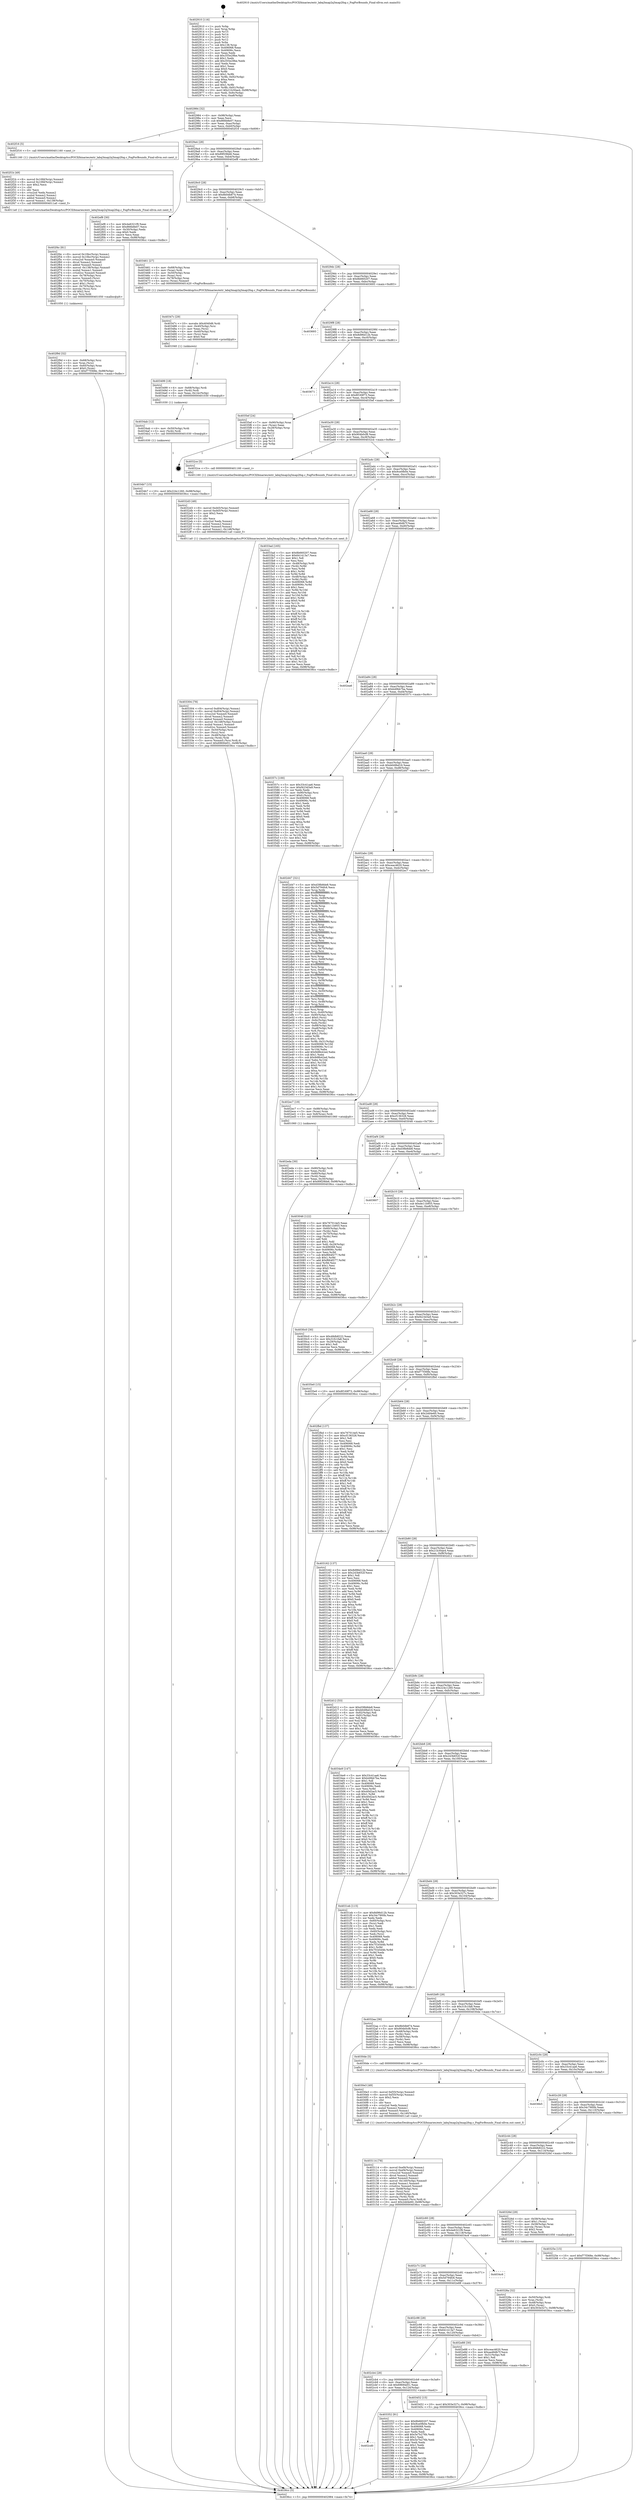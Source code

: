 digraph "0x402910" {
  label = "0x402910 (/mnt/c/Users/mathe/Desktop/tcc/POCII/binaries/extr_labq3map2q3map2fog.c_FogForBounds_Final-ollvm.out::main(0))"
  labelloc = "t"
  node[shape=record]

  Entry [label="",width=0.3,height=0.3,shape=circle,fillcolor=black,style=filled]
  "0x402984" [label="{
     0x402984 [32]\l
     | [instrs]\l
     &nbsp;&nbsp;0x402984 \<+6\>: mov -0x98(%rbp),%eax\l
     &nbsp;&nbsp;0x40298a \<+2\>: mov %eax,%ecx\l
     &nbsp;&nbsp;0x40298c \<+6\>: sub $0x866b8e07,%ecx\l
     &nbsp;&nbsp;0x402992 \<+6\>: mov %eax,-0xac(%rbp)\l
     &nbsp;&nbsp;0x402998 \<+6\>: mov %ecx,-0xb0(%rbp)\l
     &nbsp;&nbsp;0x40299e \<+6\>: je 0000000000402f16 \<main+0x606\>\l
  }"]
  "0x402f16" [label="{
     0x402f16 [5]\l
     | [instrs]\l
     &nbsp;&nbsp;0x402f16 \<+5\>: call 0000000000401160 \<next_i\>\l
     | [calls]\l
     &nbsp;&nbsp;0x401160 \{1\} (/mnt/c/Users/mathe/Desktop/tcc/POCII/binaries/extr_labq3map2q3map2fog.c_FogForBounds_Final-ollvm.out::next_i)\l
  }"]
  "0x4029a4" [label="{
     0x4029a4 [28]\l
     | [instrs]\l
     &nbsp;&nbsp;0x4029a4 \<+5\>: jmp 00000000004029a9 \<main+0x99\>\l
     &nbsp;&nbsp;0x4029a9 \<+6\>: mov -0xac(%rbp),%eax\l
     &nbsp;&nbsp;0x4029af \<+5\>: sub $0x89f29bb6,%eax\l
     &nbsp;&nbsp;0x4029b4 \<+6\>: mov %eax,-0xb4(%rbp)\l
     &nbsp;&nbsp;0x4029ba \<+6\>: je 0000000000402ef8 \<main+0x5e8\>\l
  }"]
  Exit [label="",width=0.3,height=0.3,shape=circle,fillcolor=black,style=filled,peripheries=2]
  "0x402ef8" [label="{
     0x402ef8 [30]\l
     | [instrs]\l
     &nbsp;&nbsp;0x402ef8 \<+5\>: mov $0x4e6321f9,%eax\l
     &nbsp;&nbsp;0x402efd \<+5\>: mov $0x866b8e07,%ecx\l
     &nbsp;&nbsp;0x402f02 \<+3\>: mov -0x30(%rbp),%edx\l
     &nbsp;&nbsp;0x402f05 \<+3\>: cmp $0x0,%edx\l
     &nbsp;&nbsp;0x402f08 \<+3\>: cmove %ecx,%eax\l
     &nbsp;&nbsp;0x402f0b \<+6\>: mov %eax,-0x98(%rbp)\l
     &nbsp;&nbsp;0x402f11 \<+5\>: jmp 00000000004036cc \<main+0xdbc\>\l
  }"]
  "0x4029c0" [label="{
     0x4029c0 [28]\l
     | [instrs]\l
     &nbsp;&nbsp;0x4029c0 \<+5\>: jmp 00000000004029c5 \<main+0xb5\>\l
     &nbsp;&nbsp;0x4029c5 \<+6\>: mov -0xac(%rbp),%eax\l
     &nbsp;&nbsp;0x4029cb \<+5\>: sub $0x8b0db874,%eax\l
     &nbsp;&nbsp;0x4029d0 \<+6\>: mov %eax,-0xb8(%rbp)\l
     &nbsp;&nbsp;0x4029d6 \<+6\>: je 0000000000403461 \<main+0xb51\>\l
  }"]
  "0x4034b7" [label="{
     0x4034b7 [15]\l
     | [instrs]\l
     &nbsp;&nbsp;0x4034b7 \<+10\>: movl $0x224c1260,-0x98(%rbp)\l
     &nbsp;&nbsp;0x4034c1 \<+5\>: jmp 00000000004036cc \<main+0xdbc\>\l
  }"]
  "0x403461" [label="{
     0x403461 [27]\l
     | [instrs]\l
     &nbsp;&nbsp;0x403461 \<+4\>: mov -0x68(%rbp),%rax\l
     &nbsp;&nbsp;0x403465 \<+3\>: mov (%rax),%rdi\l
     &nbsp;&nbsp;0x403468 \<+4\>: mov -0x50(%rbp),%rax\l
     &nbsp;&nbsp;0x40346c \<+3\>: mov (%rax),%rsi\l
     &nbsp;&nbsp;0x40346f \<+4\>: mov -0x78(%rbp),%rax\l
     &nbsp;&nbsp;0x403473 \<+4\>: movss (%rax),%xmm0\l
     &nbsp;&nbsp;0x403477 \<+5\>: call 0000000000401420 \<FogForBounds\>\l
     | [calls]\l
     &nbsp;&nbsp;0x401420 \{1\} (/mnt/c/Users/mathe/Desktop/tcc/POCII/binaries/extr_labq3map2q3map2fog.c_FogForBounds_Final-ollvm.out::FogForBounds)\l
  }"]
  "0x4029dc" [label="{
     0x4029dc [28]\l
     | [instrs]\l
     &nbsp;&nbsp;0x4029dc \<+5\>: jmp 00000000004029e1 \<main+0xd1\>\l
     &nbsp;&nbsp;0x4029e1 \<+6\>: mov -0xac(%rbp),%eax\l
     &nbsp;&nbsp;0x4029e7 \<+5\>: sub $0x8b660207,%eax\l
     &nbsp;&nbsp;0x4029ec \<+6\>: mov %eax,-0xbc(%rbp)\l
     &nbsp;&nbsp;0x4029f2 \<+6\>: je 0000000000403693 \<main+0xd83\>\l
  }"]
  "0x4034ab" [label="{
     0x4034ab [12]\l
     | [instrs]\l
     &nbsp;&nbsp;0x4034ab \<+4\>: mov -0x50(%rbp),%rdi\l
     &nbsp;&nbsp;0x4034af \<+3\>: mov (%rdi),%rdi\l
     &nbsp;&nbsp;0x4034b2 \<+5\>: call 0000000000401030 \<free@plt\>\l
     | [calls]\l
     &nbsp;&nbsp;0x401030 \{1\} (unknown)\l
  }"]
  "0x403693" [label="{
     0x403693\l
  }", style=dashed]
  "0x4029f8" [label="{
     0x4029f8 [28]\l
     | [instrs]\l
     &nbsp;&nbsp;0x4029f8 \<+5\>: jmp 00000000004029fd \<main+0xed\>\l
     &nbsp;&nbsp;0x4029fd \<+6\>: mov -0xac(%rbp),%eax\l
     &nbsp;&nbsp;0x402a03 \<+5\>: sub $0x8d96d12b,%eax\l
     &nbsp;&nbsp;0x402a08 \<+6\>: mov %eax,-0xc0(%rbp)\l
     &nbsp;&nbsp;0x402a0e \<+6\>: je 0000000000403671 \<main+0xd61\>\l
  }"]
  "0x403499" [label="{
     0x403499 [18]\l
     | [instrs]\l
     &nbsp;&nbsp;0x403499 \<+4\>: mov -0x68(%rbp),%rdi\l
     &nbsp;&nbsp;0x40349d \<+3\>: mov (%rdi),%rdi\l
     &nbsp;&nbsp;0x4034a0 \<+6\>: mov %eax,-0x14c(%rbp)\l
     &nbsp;&nbsp;0x4034a6 \<+5\>: call 0000000000401030 \<free@plt\>\l
     | [calls]\l
     &nbsp;&nbsp;0x401030 \{1\} (unknown)\l
  }"]
  "0x403671" [label="{
     0x403671\l
  }", style=dashed]
  "0x402a14" [label="{
     0x402a14 [28]\l
     | [instrs]\l
     &nbsp;&nbsp;0x402a14 \<+5\>: jmp 0000000000402a19 \<main+0x109\>\l
     &nbsp;&nbsp;0x402a19 \<+6\>: mov -0xac(%rbp),%eax\l
     &nbsp;&nbsp;0x402a1f \<+5\>: sub $0x8f169f73,%eax\l
     &nbsp;&nbsp;0x402a24 \<+6\>: mov %eax,-0xc4(%rbp)\l
     &nbsp;&nbsp;0x402a2a \<+6\>: je 00000000004035ef \<main+0xcdf\>\l
  }"]
  "0x40347c" [label="{
     0x40347c [29]\l
     | [instrs]\l
     &nbsp;&nbsp;0x40347c \<+10\>: movabs $0x4040d6,%rdi\l
     &nbsp;&nbsp;0x403486 \<+4\>: mov -0x40(%rbp),%rsi\l
     &nbsp;&nbsp;0x40348a \<+2\>: mov %eax,(%rsi)\l
     &nbsp;&nbsp;0x40348c \<+4\>: mov -0x40(%rbp),%rsi\l
     &nbsp;&nbsp;0x403490 \<+2\>: mov (%rsi),%esi\l
     &nbsp;&nbsp;0x403492 \<+2\>: mov $0x0,%al\l
     &nbsp;&nbsp;0x403494 \<+5\>: call 0000000000401040 \<printf@plt\>\l
     | [calls]\l
     &nbsp;&nbsp;0x401040 \{1\} (unknown)\l
  }"]
  "0x4035ef" [label="{
     0x4035ef [24]\l
     | [instrs]\l
     &nbsp;&nbsp;0x4035ef \<+7\>: mov -0x90(%rbp),%rax\l
     &nbsp;&nbsp;0x4035f6 \<+2\>: mov (%rax),%eax\l
     &nbsp;&nbsp;0x4035f8 \<+4\>: lea -0x28(%rbp),%rsp\l
     &nbsp;&nbsp;0x4035fc \<+1\>: pop %rbx\l
     &nbsp;&nbsp;0x4035fd \<+2\>: pop %r12\l
     &nbsp;&nbsp;0x4035ff \<+2\>: pop %r13\l
     &nbsp;&nbsp;0x403601 \<+2\>: pop %r14\l
     &nbsp;&nbsp;0x403603 \<+2\>: pop %r15\l
     &nbsp;&nbsp;0x403605 \<+1\>: pop %rbp\l
     &nbsp;&nbsp;0x403606 \<+1\>: ret\l
  }"]
  "0x402a30" [label="{
     0x402a30 [28]\l
     | [instrs]\l
     &nbsp;&nbsp;0x402a30 \<+5\>: jmp 0000000000402a35 \<main+0x125\>\l
     &nbsp;&nbsp;0x402a35 \<+6\>: mov -0xac(%rbp),%eax\l
     &nbsp;&nbsp;0x402a3b \<+5\>: sub $0x904b0cf8,%eax\l
     &nbsp;&nbsp;0x402a40 \<+6\>: mov %eax,-0xc8(%rbp)\l
     &nbsp;&nbsp;0x402a46 \<+6\>: je 00000000004032ce \<main+0x9be\>\l
  }"]
  "0x402cd0" [label="{
     0x402cd0\l
  }", style=dashed]
  "0x4032ce" [label="{
     0x4032ce [5]\l
     | [instrs]\l
     &nbsp;&nbsp;0x4032ce \<+5\>: call 0000000000401160 \<next_i\>\l
     | [calls]\l
     &nbsp;&nbsp;0x401160 \{1\} (/mnt/c/Users/mathe/Desktop/tcc/POCII/binaries/extr_labq3map2q3map2fog.c_FogForBounds_Final-ollvm.out::next_i)\l
  }"]
  "0x402a4c" [label="{
     0x402a4c [28]\l
     | [instrs]\l
     &nbsp;&nbsp;0x402a4c \<+5\>: jmp 0000000000402a51 \<main+0x141\>\l
     &nbsp;&nbsp;0x402a51 \<+6\>: mov -0xac(%rbp),%eax\l
     &nbsp;&nbsp;0x402a57 \<+5\>: sub $0x9ce0fb0e,%eax\l
     &nbsp;&nbsp;0x402a5c \<+6\>: mov %eax,-0xcc(%rbp)\l
     &nbsp;&nbsp;0x402a62 \<+6\>: je 00000000004033ad \<main+0xa9d\>\l
  }"]
  "0x403352" [label="{
     0x403352 [91]\l
     | [instrs]\l
     &nbsp;&nbsp;0x403352 \<+5\>: mov $0x8b660207,%eax\l
     &nbsp;&nbsp;0x403357 \<+5\>: mov $0x9ce0fb0e,%ecx\l
     &nbsp;&nbsp;0x40335c \<+7\>: mov 0x406068,%edx\l
     &nbsp;&nbsp;0x403363 \<+7\>: mov 0x40606c,%esi\l
     &nbsp;&nbsp;0x40336a \<+2\>: mov %edx,%edi\l
     &nbsp;&nbsp;0x40336c \<+6\>: add $0x5e7b276b,%edi\l
     &nbsp;&nbsp;0x403372 \<+3\>: sub $0x1,%edi\l
     &nbsp;&nbsp;0x403375 \<+6\>: sub $0x5e7b276b,%edi\l
     &nbsp;&nbsp;0x40337b \<+3\>: imul %edi,%edx\l
     &nbsp;&nbsp;0x40337e \<+3\>: and $0x1,%edx\l
     &nbsp;&nbsp;0x403381 \<+3\>: cmp $0x0,%edx\l
     &nbsp;&nbsp;0x403384 \<+4\>: sete %r8b\l
     &nbsp;&nbsp;0x403388 \<+3\>: cmp $0xa,%esi\l
     &nbsp;&nbsp;0x40338b \<+4\>: setl %r9b\l
     &nbsp;&nbsp;0x40338f \<+3\>: mov %r8b,%r10b\l
     &nbsp;&nbsp;0x403392 \<+3\>: and %r9b,%r10b\l
     &nbsp;&nbsp;0x403395 \<+3\>: xor %r9b,%r8b\l
     &nbsp;&nbsp;0x403398 \<+3\>: or %r8b,%r10b\l
     &nbsp;&nbsp;0x40339b \<+4\>: test $0x1,%r10b\l
     &nbsp;&nbsp;0x40339f \<+3\>: cmovne %ecx,%eax\l
     &nbsp;&nbsp;0x4033a2 \<+6\>: mov %eax,-0x98(%rbp)\l
     &nbsp;&nbsp;0x4033a8 \<+5\>: jmp 00000000004036cc \<main+0xdbc\>\l
  }"]
  "0x4033ad" [label="{
     0x4033ad [165]\l
     | [instrs]\l
     &nbsp;&nbsp;0x4033ad \<+5\>: mov $0x8b660207,%eax\l
     &nbsp;&nbsp;0x4033b2 \<+5\>: mov $0x641413a7,%ecx\l
     &nbsp;&nbsp;0x4033b7 \<+2\>: mov $0x1,%dl\l
     &nbsp;&nbsp;0x4033b9 \<+2\>: xor %esi,%esi\l
     &nbsp;&nbsp;0x4033bb \<+4\>: mov -0x48(%rbp),%rdi\l
     &nbsp;&nbsp;0x4033bf \<+3\>: mov (%rdi),%r8d\l
     &nbsp;&nbsp;0x4033c2 \<+3\>: mov %esi,%r9d\l
     &nbsp;&nbsp;0x4033c5 \<+4\>: sub $0x1,%r9d\l
     &nbsp;&nbsp;0x4033c9 \<+3\>: sub %r9d,%r8d\l
     &nbsp;&nbsp;0x4033cc \<+4\>: mov -0x48(%rbp),%rdi\l
     &nbsp;&nbsp;0x4033d0 \<+3\>: mov %r8d,(%rdi)\l
     &nbsp;&nbsp;0x4033d3 \<+8\>: mov 0x406068,%r8d\l
     &nbsp;&nbsp;0x4033db \<+8\>: mov 0x40606c,%r9d\l
     &nbsp;&nbsp;0x4033e3 \<+3\>: sub $0x1,%esi\l
     &nbsp;&nbsp;0x4033e6 \<+3\>: mov %r8d,%r10d\l
     &nbsp;&nbsp;0x4033e9 \<+3\>: add %esi,%r10d\l
     &nbsp;&nbsp;0x4033ec \<+4\>: imul %r10d,%r8d\l
     &nbsp;&nbsp;0x4033f0 \<+4\>: and $0x1,%r8d\l
     &nbsp;&nbsp;0x4033f4 \<+4\>: cmp $0x0,%r8d\l
     &nbsp;&nbsp;0x4033f8 \<+4\>: sete %r11b\l
     &nbsp;&nbsp;0x4033fc \<+4\>: cmp $0xa,%r9d\l
     &nbsp;&nbsp;0x403400 \<+3\>: setl %bl\l
     &nbsp;&nbsp;0x403403 \<+3\>: mov %r11b,%r14b\l
     &nbsp;&nbsp;0x403406 \<+4\>: xor $0xff,%r14b\l
     &nbsp;&nbsp;0x40340a \<+3\>: mov %bl,%r15b\l
     &nbsp;&nbsp;0x40340d \<+4\>: xor $0xff,%r15b\l
     &nbsp;&nbsp;0x403411 \<+3\>: xor $0x0,%dl\l
     &nbsp;&nbsp;0x403414 \<+3\>: mov %r14b,%r12b\l
     &nbsp;&nbsp;0x403417 \<+4\>: and $0x0,%r12b\l
     &nbsp;&nbsp;0x40341b \<+3\>: and %dl,%r11b\l
     &nbsp;&nbsp;0x40341e \<+3\>: mov %r15b,%r13b\l
     &nbsp;&nbsp;0x403421 \<+4\>: and $0x0,%r13b\l
     &nbsp;&nbsp;0x403425 \<+2\>: and %dl,%bl\l
     &nbsp;&nbsp;0x403427 \<+3\>: or %r11b,%r12b\l
     &nbsp;&nbsp;0x40342a \<+3\>: or %bl,%r13b\l
     &nbsp;&nbsp;0x40342d \<+3\>: xor %r13b,%r12b\l
     &nbsp;&nbsp;0x403430 \<+3\>: or %r15b,%r14b\l
     &nbsp;&nbsp;0x403433 \<+4\>: xor $0xff,%r14b\l
     &nbsp;&nbsp;0x403437 \<+3\>: or $0x0,%dl\l
     &nbsp;&nbsp;0x40343a \<+3\>: and %dl,%r14b\l
     &nbsp;&nbsp;0x40343d \<+3\>: or %r14b,%r12b\l
     &nbsp;&nbsp;0x403440 \<+4\>: test $0x1,%r12b\l
     &nbsp;&nbsp;0x403444 \<+3\>: cmovne %ecx,%eax\l
     &nbsp;&nbsp;0x403447 \<+6\>: mov %eax,-0x98(%rbp)\l
     &nbsp;&nbsp;0x40344d \<+5\>: jmp 00000000004036cc \<main+0xdbc\>\l
  }"]
  "0x402a68" [label="{
     0x402a68 [28]\l
     | [instrs]\l
     &nbsp;&nbsp;0x402a68 \<+5\>: jmp 0000000000402a6d \<main+0x15d\>\l
     &nbsp;&nbsp;0x402a6d \<+6\>: mov -0xac(%rbp),%eax\l
     &nbsp;&nbsp;0x402a73 \<+5\>: sub $0xaa46db7f,%eax\l
     &nbsp;&nbsp;0x402a78 \<+6\>: mov %eax,-0xd0(%rbp)\l
     &nbsp;&nbsp;0x402a7e \<+6\>: je 0000000000402ea6 \<main+0x596\>\l
  }"]
  "0x402cb4" [label="{
     0x402cb4 [28]\l
     | [instrs]\l
     &nbsp;&nbsp;0x402cb4 \<+5\>: jmp 0000000000402cb9 \<main+0x3a9\>\l
     &nbsp;&nbsp;0x402cb9 \<+6\>: mov -0xac(%rbp),%eax\l
     &nbsp;&nbsp;0x402cbf \<+5\>: sub $0x69694d51,%eax\l
     &nbsp;&nbsp;0x402cc4 \<+6\>: mov %eax,-0x124(%rbp)\l
     &nbsp;&nbsp;0x402cca \<+6\>: je 0000000000403352 \<main+0xa42\>\l
  }"]
  "0x402ea6" [label="{
     0x402ea6\l
  }", style=dashed]
  "0x402a84" [label="{
     0x402a84 [28]\l
     | [instrs]\l
     &nbsp;&nbsp;0x402a84 \<+5\>: jmp 0000000000402a89 \<main+0x179\>\l
     &nbsp;&nbsp;0x402a89 \<+6\>: mov -0xac(%rbp),%eax\l
     &nbsp;&nbsp;0x402a8f \<+5\>: sub $0xb49bb7ba,%eax\l
     &nbsp;&nbsp;0x402a94 \<+6\>: mov %eax,-0xd4(%rbp)\l
     &nbsp;&nbsp;0x402a9a \<+6\>: je 000000000040357c \<main+0xc6c\>\l
  }"]
  "0x403452" [label="{
     0x403452 [15]\l
     | [instrs]\l
     &nbsp;&nbsp;0x403452 \<+10\>: movl $0x303e327c,-0x98(%rbp)\l
     &nbsp;&nbsp;0x40345c \<+5\>: jmp 00000000004036cc \<main+0xdbc\>\l
  }"]
  "0x40357c" [label="{
     0x40357c [100]\l
     | [instrs]\l
     &nbsp;&nbsp;0x40357c \<+5\>: mov $0x33c41aa6,%eax\l
     &nbsp;&nbsp;0x403581 \<+5\>: mov $0xf423d3a9,%ecx\l
     &nbsp;&nbsp;0x403586 \<+2\>: xor %edx,%edx\l
     &nbsp;&nbsp;0x403588 \<+7\>: mov -0x90(%rbp),%rsi\l
     &nbsp;&nbsp;0x40358f \<+6\>: movl $0x0,(%rsi)\l
     &nbsp;&nbsp;0x403595 \<+7\>: mov 0x406068,%edi\l
     &nbsp;&nbsp;0x40359c \<+8\>: mov 0x40606c,%r8d\l
     &nbsp;&nbsp;0x4035a4 \<+3\>: sub $0x1,%edx\l
     &nbsp;&nbsp;0x4035a7 \<+3\>: mov %edi,%r9d\l
     &nbsp;&nbsp;0x4035aa \<+3\>: add %edx,%r9d\l
     &nbsp;&nbsp;0x4035ad \<+4\>: imul %r9d,%edi\l
     &nbsp;&nbsp;0x4035b1 \<+3\>: and $0x1,%edi\l
     &nbsp;&nbsp;0x4035b4 \<+3\>: cmp $0x0,%edi\l
     &nbsp;&nbsp;0x4035b7 \<+4\>: sete %r10b\l
     &nbsp;&nbsp;0x4035bb \<+4\>: cmp $0xa,%r8d\l
     &nbsp;&nbsp;0x4035bf \<+4\>: setl %r11b\l
     &nbsp;&nbsp;0x4035c3 \<+3\>: mov %r10b,%bl\l
     &nbsp;&nbsp;0x4035c6 \<+3\>: and %r11b,%bl\l
     &nbsp;&nbsp;0x4035c9 \<+3\>: xor %r11b,%r10b\l
     &nbsp;&nbsp;0x4035cc \<+3\>: or %r10b,%bl\l
     &nbsp;&nbsp;0x4035cf \<+3\>: test $0x1,%bl\l
     &nbsp;&nbsp;0x4035d2 \<+3\>: cmovne %ecx,%eax\l
     &nbsp;&nbsp;0x4035d5 \<+6\>: mov %eax,-0x98(%rbp)\l
     &nbsp;&nbsp;0x4035db \<+5\>: jmp 00000000004036cc \<main+0xdbc\>\l
  }"]
  "0x402aa0" [label="{
     0x402aa0 [28]\l
     | [instrs]\l
     &nbsp;&nbsp;0x402aa0 \<+5\>: jmp 0000000000402aa5 \<main+0x195\>\l
     &nbsp;&nbsp;0x402aa5 \<+6\>: mov -0xac(%rbp),%eax\l
     &nbsp;&nbsp;0x402aab \<+5\>: sub $0xb649bd16,%eax\l
     &nbsp;&nbsp;0x402ab0 \<+6\>: mov %eax,-0xd8(%rbp)\l
     &nbsp;&nbsp;0x402ab6 \<+6\>: je 0000000000402d47 \<main+0x437\>\l
  }"]
  "0x403304" [label="{
     0x403304 [78]\l
     | [instrs]\l
     &nbsp;&nbsp;0x403304 \<+8\>: movsd 0xd04(%rip),%xmm1\l
     &nbsp;&nbsp;0x40330c \<+8\>: movsd 0xd04(%rip),%xmm2\l
     &nbsp;&nbsp;0x403314 \<+4\>: cvtss2sd %xmm0,%xmm0\l
     &nbsp;&nbsp;0x403318 \<+4\>: divsd %xmm2,%xmm0\l
     &nbsp;&nbsp;0x40331c \<+4\>: addsd %xmm0,%xmm1\l
     &nbsp;&nbsp;0x403320 \<+8\>: movsd -0x148(%rbp),%xmm0\l
     &nbsp;&nbsp;0x403328 \<+4\>: mulsd %xmm1,%xmm0\l
     &nbsp;&nbsp;0x40332c \<+4\>: cvtsd2ss %xmm0,%xmm0\l
     &nbsp;&nbsp;0x403330 \<+4\>: mov -0x50(%rbp),%rsi\l
     &nbsp;&nbsp;0x403334 \<+3\>: mov (%rsi),%rsi\l
     &nbsp;&nbsp;0x403337 \<+4\>: mov -0x48(%rbp),%rdi\l
     &nbsp;&nbsp;0x40333b \<+3\>: movslq (%rdi),%rdi\l
     &nbsp;&nbsp;0x40333e \<+5\>: movss %xmm0,(%rsi,%rdi,4)\l
     &nbsp;&nbsp;0x403343 \<+10\>: movl $0x69694d51,-0x98(%rbp)\l
     &nbsp;&nbsp;0x40334d \<+5\>: jmp 00000000004036cc \<main+0xdbc\>\l
  }"]
  "0x402d47" [label="{
     0x402d47 [321]\l
     | [instrs]\l
     &nbsp;&nbsp;0x402d47 \<+5\>: mov $0xd38b8de8,%eax\l
     &nbsp;&nbsp;0x402d4c \<+5\>: mov $0x5d794fc6,%ecx\l
     &nbsp;&nbsp;0x402d51 \<+3\>: mov %rsp,%rdx\l
     &nbsp;&nbsp;0x402d54 \<+4\>: add $0xfffffffffffffff0,%rdx\l
     &nbsp;&nbsp;0x402d58 \<+3\>: mov %rdx,%rsp\l
     &nbsp;&nbsp;0x402d5b \<+7\>: mov %rdx,-0x90(%rbp)\l
     &nbsp;&nbsp;0x402d62 \<+3\>: mov %rsp,%rdx\l
     &nbsp;&nbsp;0x402d65 \<+4\>: add $0xfffffffffffffff0,%rdx\l
     &nbsp;&nbsp;0x402d69 \<+3\>: mov %rdx,%rsp\l
     &nbsp;&nbsp;0x402d6c \<+3\>: mov %rsp,%rsi\l
     &nbsp;&nbsp;0x402d6f \<+4\>: add $0xfffffffffffffff0,%rsi\l
     &nbsp;&nbsp;0x402d73 \<+3\>: mov %rsi,%rsp\l
     &nbsp;&nbsp;0x402d76 \<+7\>: mov %rsi,-0x88(%rbp)\l
     &nbsp;&nbsp;0x402d7d \<+3\>: mov %rsp,%rsi\l
     &nbsp;&nbsp;0x402d80 \<+4\>: add $0xfffffffffffffff0,%rsi\l
     &nbsp;&nbsp;0x402d84 \<+3\>: mov %rsi,%rsp\l
     &nbsp;&nbsp;0x402d87 \<+4\>: mov %rsi,-0x80(%rbp)\l
     &nbsp;&nbsp;0x402d8b \<+3\>: mov %rsp,%rsi\l
     &nbsp;&nbsp;0x402d8e \<+4\>: add $0xfffffffffffffff0,%rsi\l
     &nbsp;&nbsp;0x402d92 \<+3\>: mov %rsi,%rsp\l
     &nbsp;&nbsp;0x402d95 \<+4\>: mov %rsi,-0x78(%rbp)\l
     &nbsp;&nbsp;0x402d99 \<+3\>: mov %rsp,%rsi\l
     &nbsp;&nbsp;0x402d9c \<+4\>: add $0xfffffffffffffff0,%rsi\l
     &nbsp;&nbsp;0x402da0 \<+3\>: mov %rsi,%rsp\l
     &nbsp;&nbsp;0x402da3 \<+4\>: mov %rsi,-0x70(%rbp)\l
     &nbsp;&nbsp;0x402da7 \<+3\>: mov %rsp,%rsi\l
     &nbsp;&nbsp;0x402daa \<+4\>: add $0xfffffffffffffff0,%rsi\l
     &nbsp;&nbsp;0x402dae \<+3\>: mov %rsi,%rsp\l
     &nbsp;&nbsp;0x402db1 \<+4\>: mov %rsi,-0x68(%rbp)\l
     &nbsp;&nbsp;0x402db5 \<+3\>: mov %rsp,%rsi\l
     &nbsp;&nbsp;0x402db8 \<+4\>: add $0xfffffffffffffff0,%rsi\l
     &nbsp;&nbsp;0x402dbc \<+3\>: mov %rsi,%rsp\l
     &nbsp;&nbsp;0x402dbf \<+4\>: mov %rsi,-0x60(%rbp)\l
     &nbsp;&nbsp;0x402dc3 \<+3\>: mov %rsp,%rsi\l
     &nbsp;&nbsp;0x402dc6 \<+4\>: add $0xfffffffffffffff0,%rsi\l
     &nbsp;&nbsp;0x402dca \<+3\>: mov %rsi,%rsp\l
     &nbsp;&nbsp;0x402dcd \<+4\>: mov %rsi,-0x58(%rbp)\l
     &nbsp;&nbsp;0x402dd1 \<+3\>: mov %rsp,%rsi\l
     &nbsp;&nbsp;0x402dd4 \<+4\>: add $0xfffffffffffffff0,%rsi\l
     &nbsp;&nbsp;0x402dd8 \<+3\>: mov %rsi,%rsp\l
     &nbsp;&nbsp;0x402ddb \<+4\>: mov %rsi,-0x50(%rbp)\l
     &nbsp;&nbsp;0x402ddf \<+3\>: mov %rsp,%rsi\l
     &nbsp;&nbsp;0x402de2 \<+4\>: add $0xfffffffffffffff0,%rsi\l
     &nbsp;&nbsp;0x402de6 \<+3\>: mov %rsi,%rsp\l
     &nbsp;&nbsp;0x402de9 \<+4\>: mov %rsi,-0x48(%rbp)\l
     &nbsp;&nbsp;0x402ded \<+3\>: mov %rsp,%rsi\l
     &nbsp;&nbsp;0x402df0 \<+4\>: add $0xfffffffffffffff0,%rsi\l
     &nbsp;&nbsp;0x402df4 \<+3\>: mov %rsi,%rsp\l
     &nbsp;&nbsp;0x402df7 \<+4\>: mov %rsi,-0x40(%rbp)\l
     &nbsp;&nbsp;0x402dfb \<+7\>: mov -0x90(%rbp),%rsi\l
     &nbsp;&nbsp;0x402e02 \<+6\>: movl $0x0,(%rsi)\l
     &nbsp;&nbsp;0x402e08 \<+6\>: mov -0x9c(%rbp),%edi\l
     &nbsp;&nbsp;0x402e0e \<+2\>: mov %edi,(%rdx)\l
     &nbsp;&nbsp;0x402e10 \<+7\>: mov -0x88(%rbp),%rsi\l
     &nbsp;&nbsp;0x402e17 \<+7\>: mov -0xa8(%rbp),%r8\l
     &nbsp;&nbsp;0x402e1e \<+3\>: mov %r8,(%rsi)\l
     &nbsp;&nbsp;0x402e21 \<+3\>: cmpl $0x2,(%rdx)\l
     &nbsp;&nbsp;0x402e24 \<+4\>: setne %r9b\l
     &nbsp;&nbsp;0x402e28 \<+4\>: and $0x1,%r9b\l
     &nbsp;&nbsp;0x402e2c \<+4\>: mov %r9b,-0x31(%rbp)\l
     &nbsp;&nbsp;0x402e30 \<+8\>: mov 0x406068,%r10d\l
     &nbsp;&nbsp;0x402e38 \<+8\>: mov 0x40606c,%r11d\l
     &nbsp;&nbsp;0x402e40 \<+3\>: mov %r10d,%ebx\l
     &nbsp;&nbsp;0x402e43 \<+6\>: add $0x9d8b42ed,%ebx\l
     &nbsp;&nbsp;0x402e49 \<+3\>: sub $0x1,%ebx\l
     &nbsp;&nbsp;0x402e4c \<+6\>: sub $0x9d8b42ed,%ebx\l
     &nbsp;&nbsp;0x402e52 \<+4\>: imul %ebx,%r10d\l
     &nbsp;&nbsp;0x402e56 \<+4\>: and $0x1,%r10d\l
     &nbsp;&nbsp;0x402e5a \<+4\>: cmp $0x0,%r10d\l
     &nbsp;&nbsp;0x402e5e \<+4\>: sete %r9b\l
     &nbsp;&nbsp;0x402e62 \<+4\>: cmp $0xa,%r11d\l
     &nbsp;&nbsp;0x402e66 \<+4\>: setl %r14b\l
     &nbsp;&nbsp;0x402e6a \<+3\>: mov %r9b,%r15b\l
     &nbsp;&nbsp;0x402e6d \<+3\>: and %r14b,%r15b\l
     &nbsp;&nbsp;0x402e70 \<+3\>: xor %r14b,%r9b\l
     &nbsp;&nbsp;0x402e73 \<+3\>: or %r9b,%r15b\l
     &nbsp;&nbsp;0x402e76 \<+4\>: test $0x1,%r15b\l
     &nbsp;&nbsp;0x402e7a \<+3\>: cmovne %ecx,%eax\l
     &nbsp;&nbsp;0x402e7d \<+6\>: mov %eax,-0x98(%rbp)\l
     &nbsp;&nbsp;0x402e83 \<+5\>: jmp 00000000004036cc \<main+0xdbc\>\l
  }"]
  "0x402abc" [label="{
     0x402abc [28]\l
     | [instrs]\l
     &nbsp;&nbsp;0x402abc \<+5\>: jmp 0000000000402ac1 \<main+0x1b1\>\l
     &nbsp;&nbsp;0x402ac1 \<+6\>: mov -0xac(%rbp),%eax\l
     &nbsp;&nbsp;0x402ac7 \<+5\>: sub $0xceac4620,%eax\l
     &nbsp;&nbsp;0x402acc \<+6\>: mov %eax,-0xdc(%rbp)\l
     &nbsp;&nbsp;0x402ad2 \<+6\>: je 0000000000402ec7 \<main+0x5b7\>\l
  }"]
  "0x4032d3" [label="{
     0x4032d3 [49]\l
     | [instrs]\l
     &nbsp;&nbsp;0x4032d3 \<+8\>: movsd 0xd45(%rip),%xmm0\l
     &nbsp;&nbsp;0x4032db \<+8\>: movsd 0xd45(%rip),%xmm1\l
     &nbsp;&nbsp;0x4032e3 \<+5\>: mov $0x2,%ecx\l
     &nbsp;&nbsp;0x4032e8 \<+1\>: cltd\l
     &nbsp;&nbsp;0x4032e9 \<+2\>: idiv %ecx\l
     &nbsp;&nbsp;0x4032eb \<+4\>: cvtsi2sd %edx,%xmm2\l
     &nbsp;&nbsp;0x4032ef \<+4\>: mulsd %xmm2,%xmm1\l
     &nbsp;&nbsp;0x4032f3 \<+4\>: addsd %xmm0,%xmm1\l
     &nbsp;&nbsp;0x4032f7 \<+8\>: movsd %xmm1,-0x148(%rbp)\l
     &nbsp;&nbsp;0x4032ff \<+5\>: call 00000000004011a0 \<next_f\>\l
     | [calls]\l
     &nbsp;&nbsp;0x4011a0 \{1\} (/mnt/c/Users/mathe/Desktop/tcc/POCII/binaries/extr_labq3map2q3map2fog.c_FogForBounds_Final-ollvm.out::next_f)\l
  }"]
  "0x402ec7" [label="{
     0x402ec7 [19]\l
     | [instrs]\l
     &nbsp;&nbsp;0x402ec7 \<+7\>: mov -0x88(%rbp),%rax\l
     &nbsp;&nbsp;0x402ece \<+3\>: mov (%rax),%rax\l
     &nbsp;&nbsp;0x402ed1 \<+4\>: mov 0x8(%rax),%rdi\l
     &nbsp;&nbsp;0x402ed5 \<+5\>: call 0000000000401060 \<atoi@plt\>\l
     | [calls]\l
     &nbsp;&nbsp;0x401060 \{1\} (unknown)\l
  }"]
  "0x402ad8" [label="{
     0x402ad8 [28]\l
     | [instrs]\l
     &nbsp;&nbsp;0x402ad8 \<+5\>: jmp 0000000000402add \<main+0x1cd\>\l
     &nbsp;&nbsp;0x402add \<+6\>: mov -0xac(%rbp),%eax\l
     &nbsp;&nbsp;0x402ae3 \<+5\>: sub $0xcf136328,%eax\l
     &nbsp;&nbsp;0x402ae8 \<+6\>: mov %eax,-0xe0(%rbp)\l
     &nbsp;&nbsp;0x402aee \<+6\>: je 0000000000403046 \<main+0x736\>\l
  }"]
  "0x40328a" [label="{
     0x40328a [32]\l
     | [instrs]\l
     &nbsp;&nbsp;0x40328a \<+4\>: mov -0x50(%rbp),%rdi\l
     &nbsp;&nbsp;0x40328e \<+3\>: mov %rax,(%rdi)\l
     &nbsp;&nbsp;0x403291 \<+4\>: mov -0x48(%rbp),%rax\l
     &nbsp;&nbsp;0x403295 \<+6\>: movl $0x0,(%rax)\l
     &nbsp;&nbsp;0x40329b \<+10\>: movl $0x303e327c,-0x98(%rbp)\l
     &nbsp;&nbsp;0x4032a5 \<+5\>: jmp 00000000004036cc \<main+0xdbc\>\l
  }"]
  "0x403046" [label="{
     0x403046 [122]\l
     | [instrs]\l
     &nbsp;&nbsp;0x403046 \<+5\>: mov $0x767014e5,%eax\l
     &nbsp;&nbsp;0x40304b \<+5\>: mov $0xde11b955,%ecx\l
     &nbsp;&nbsp;0x403050 \<+4\>: mov -0x60(%rbp),%rdx\l
     &nbsp;&nbsp;0x403054 \<+2\>: mov (%rdx),%esi\l
     &nbsp;&nbsp;0x403056 \<+4\>: mov -0x70(%rbp),%rdx\l
     &nbsp;&nbsp;0x40305a \<+2\>: cmp (%rdx),%esi\l
     &nbsp;&nbsp;0x40305c \<+4\>: setl %dil\l
     &nbsp;&nbsp;0x403060 \<+4\>: and $0x1,%dil\l
     &nbsp;&nbsp;0x403064 \<+4\>: mov %dil,-0x29(%rbp)\l
     &nbsp;&nbsp;0x403068 \<+7\>: mov 0x406068,%esi\l
     &nbsp;&nbsp;0x40306f \<+8\>: mov 0x40606c,%r8d\l
     &nbsp;&nbsp;0x403077 \<+3\>: mov %esi,%r9d\l
     &nbsp;&nbsp;0x40307a \<+7\>: sub $0xf664f277,%r9d\l
     &nbsp;&nbsp;0x403081 \<+4\>: sub $0x1,%r9d\l
     &nbsp;&nbsp;0x403085 \<+7\>: add $0xf664f277,%r9d\l
     &nbsp;&nbsp;0x40308c \<+4\>: imul %r9d,%esi\l
     &nbsp;&nbsp;0x403090 \<+3\>: and $0x1,%esi\l
     &nbsp;&nbsp;0x403093 \<+3\>: cmp $0x0,%esi\l
     &nbsp;&nbsp;0x403096 \<+4\>: sete %dil\l
     &nbsp;&nbsp;0x40309a \<+4\>: cmp $0xa,%r8d\l
     &nbsp;&nbsp;0x40309e \<+4\>: setl %r10b\l
     &nbsp;&nbsp;0x4030a2 \<+3\>: mov %dil,%r11b\l
     &nbsp;&nbsp;0x4030a5 \<+3\>: and %r10b,%r11b\l
     &nbsp;&nbsp;0x4030a8 \<+3\>: xor %r10b,%dil\l
     &nbsp;&nbsp;0x4030ab \<+3\>: or %dil,%r11b\l
     &nbsp;&nbsp;0x4030ae \<+4\>: test $0x1,%r11b\l
     &nbsp;&nbsp;0x4030b2 \<+3\>: cmovne %ecx,%eax\l
     &nbsp;&nbsp;0x4030b5 \<+6\>: mov %eax,-0x98(%rbp)\l
     &nbsp;&nbsp;0x4030bb \<+5\>: jmp 00000000004036cc \<main+0xdbc\>\l
  }"]
  "0x402af4" [label="{
     0x402af4 [28]\l
     | [instrs]\l
     &nbsp;&nbsp;0x402af4 \<+5\>: jmp 0000000000402af9 \<main+0x1e9\>\l
     &nbsp;&nbsp;0x402af9 \<+6\>: mov -0xac(%rbp),%eax\l
     &nbsp;&nbsp;0x402aff \<+5\>: sub $0xd38b8de8,%eax\l
     &nbsp;&nbsp;0x402b04 \<+6\>: mov %eax,-0xe4(%rbp)\l
     &nbsp;&nbsp;0x402b0a \<+6\>: je 0000000000403607 \<main+0xcf7\>\l
  }"]
  "0x403114" [label="{
     0x403114 [78]\l
     | [instrs]\l
     &nbsp;&nbsp;0x403114 \<+8\>: movsd 0xef4(%rip),%xmm1\l
     &nbsp;&nbsp;0x40311c \<+8\>: movsd 0xef4(%rip),%xmm2\l
     &nbsp;&nbsp;0x403124 \<+4\>: cvtss2sd %xmm0,%xmm0\l
     &nbsp;&nbsp;0x403128 \<+4\>: divsd %xmm2,%xmm0\l
     &nbsp;&nbsp;0x40312c \<+4\>: addsd %xmm0,%xmm1\l
     &nbsp;&nbsp;0x403130 \<+8\>: movsd -0x140(%rbp),%xmm0\l
     &nbsp;&nbsp;0x403138 \<+4\>: mulsd %xmm1,%xmm0\l
     &nbsp;&nbsp;0x40313c \<+4\>: cvtsd2ss %xmm0,%xmm0\l
     &nbsp;&nbsp;0x403140 \<+4\>: mov -0x68(%rbp),%rsi\l
     &nbsp;&nbsp;0x403144 \<+3\>: mov (%rsi),%rsi\l
     &nbsp;&nbsp;0x403147 \<+4\>: mov -0x60(%rbp),%rdi\l
     &nbsp;&nbsp;0x40314b \<+3\>: movslq (%rdi),%rdi\l
     &nbsp;&nbsp;0x40314e \<+5\>: movss %xmm0,(%rsi,%rdi,4)\l
     &nbsp;&nbsp;0x403153 \<+10\>: movl $0x2dd4e60,-0x98(%rbp)\l
     &nbsp;&nbsp;0x40315d \<+5\>: jmp 00000000004036cc \<main+0xdbc\>\l
  }"]
  "0x403607" [label="{
     0x403607\l
  }", style=dashed]
  "0x402b10" [label="{
     0x402b10 [28]\l
     | [instrs]\l
     &nbsp;&nbsp;0x402b10 \<+5\>: jmp 0000000000402b15 \<main+0x205\>\l
     &nbsp;&nbsp;0x402b15 \<+6\>: mov -0xac(%rbp),%eax\l
     &nbsp;&nbsp;0x402b1b \<+5\>: sub $0xde11b955,%eax\l
     &nbsp;&nbsp;0x402b20 \<+6\>: mov %eax,-0xe8(%rbp)\l
     &nbsp;&nbsp;0x402b26 \<+6\>: je 00000000004030c0 \<main+0x7b0\>\l
  }"]
  "0x4030e3" [label="{
     0x4030e3 [49]\l
     | [instrs]\l
     &nbsp;&nbsp;0x4030e3 \<+8\>: movsd 0xf35(%rip),%xmm0\l
     &nbsp;&nbsp;0x4030eb \<+8\>: movsd 0xf35(%rip),%xmm1\l
     &nbsp;&nbsp;0x4030f3 \<+5\>: mov $0x2,%ecx\l
     &nbsp;&nbsp;0x4030f8 \<+1\>: cltd\l
     &nbsp;&nbsp;0x4030f9 \<+2\>: idiv %ecx\l
     &nbsp;&nbsp;0x4030fb \<+4\>: cvtsi2sd %edx,%xmm2\l
     &nbsp;&nbsp;0x4030ff \<+4\>: mulsd %xmm2,%xmm1\l
     &nbsp;&nbsp;0x403103 \<+4\>: addsd %xmm0,%xmm1\l
     &nbsp;&nbsp;0x403107 \<+8\>: movsd %xmm1,-0x140(%rbp)\l
     &nbsp;&nbsp;0x40310f \<+5\>: call 00000000004011a0 \<next_f\>\l
     | [calls]\l
     &nbsp;&nbsp;0x4011a0 \{1\} (/mnt/c/Users/mathe/Desktop/tcc/POCII/binaries/extr_labq3map2q3map2fog.c_FogForBounds_Final-ollvm.out::next_f)\l
  }"]
  "0x4030c0" [label="{
     0x4030c0 [30]\l
     | [instrs]\l
     &nbsp;&nbsp;0x4030c0 \<+5\>: mov $0x48db8222,%eax\l
     &nbsp;&nbsp;0x4030c5 \<+5\>: mov $0x31fc1fa8,%ecx\l
     &nbsp;&nbsp;0x4030ca \<+3\>: mov -0x29(%rbp),%dl\l
     &nbsp;&nbsp;0x4030cd \<+3\>: test $0x1,%dl\l
     &nbsp;&nbsp;0x4030d0 \<+3\>: cmovne %ecx,%eax\l
     &nbsp;&nbsp;0x4030d3 \<+6\>: mov %eax,-0x98(%rbp)\l
     &nbsp;&nbsp;0x4030d9 \<+5\>: jmp 00000000004036cc \<main+0xdbc\>\l
  }"]
  "0x402b2c" [label="{
     0x402b2c [28]\l
     | [instrs]\l
     &nbsp;&nbsp;0x402b2c \<+5\>: jmp 0000000000402b31 \<main+0x221\>\l
     &nbsp;&nbsp;0x402b31 \<+6\>: mov -0xac(%rbp),%eax\l
     &nbsp;&nbsp;0x402b37 \<+5\>: sub $0xf423d3a9,%eax\l
     &nbsp;&nbsp;0x402b3c \<+6\>: mov %eax,-0xec(%rbp)\l
     &nbsp;&nbsp;0x402b42 \<+6\>: je 00000000004035e0 \<main+0xcd0\>\l
  }"]
  "0x402f9d" [label="{
     0x402f9d [32]\l
     | [instrs]\l
     &nbsp;&nbsp;0x402f9d \<+4\>: mov -0x68(%rbp),%rsi\l
     &nbsp;&nbsp;0x402fa1 \<+3\>: mov %rax,(%rsi)\l
     &nbsp;&nbsp;0x402fa4 \<+4\>: mov -0x60(%rbp),%rax\l
     &nbsp;&nbsp;0x402fa8 \<+6\>: movl $0x0,(%rax)\l
     &nbsp;&nbsp;0x402fae \<+10\>: movl $0xf77f368e,-0x98(%rbp)\l
     &nbsp;&nbsp;0x402fb8 \<+5\>: jmp 00000000004036cc \<main+0xdbc\>\l
  }"]
  "0x4035e0" [label="{
     0x4035e0 [15]\l
     | [instrs]\l
     &nbsp;&nbsp;0x4035e0 \<+10\>: movl $0x8f169f73,-0x98(%rbp)\l
     &nbsp;&nbsp;0x4035ea \<+5\>: jmp 00000000004036cc \<main+0xdbc\>\l
  }"]
  "0x402b48" [label="{
     0x402b48 [28]\l
     | [instrs]\l
     &nbsp;&nbsp;0x402b48 \<+5\>: jmp 0000000000402b4d \<main+0x23d\>\l
     &nbsp;&nbsp;0x402b4d \<+6\>: mov -0xac(%rbp),%eax\l
     &nbsp;&nbsp;0x402b53 \<+5\>: sub $0xf77f368e,%eax\l
     &nbsp;&nbsp;0x402b58 \<+6\>: mov %eax,-0xf0(%rbp)\l
     &nbsp;&nbsp;0x402b5e \<+6\>: je 0000000000402fbd \<main+0x6ad\>\l
  }"]
  "0x402f4c" [label="{
     0x402f4c [81]\l
     | [instrs]\l
     &nbsp;&nbsp;0x402f4c \<+8\>: movsd 0x10bc(%rip),%xmm1\l
     &nbsp;&nbsp;0x402f54 \<+8\>: movsd 0x10bc(%rip),%xmm2\l
     &nbsp;&nbsp;0x402f5c \<+4\>: cvtss2sd %xmm0,%xmm0\l
     &nbsp;&nbsp;0x402f60 \<+4\>: divsd %xmm2,%xmm0\l
     &nbsp;&nbsp;0x402f64 \<+4\>: addsd %xmm0,%xmm1\l
     &nbsp;&nbsp;0x402f68 \<+8\>: movsd -0x138(%rbp),%xmm0\l
     &nbsp;&nbsp;0x402f70 \<+4\>: mulsd %xmm1,%xmm0\l
     &nbsp;&nbsp;0x402f74 \<+4\>: cvtsd2ss %xmm0,%xmm0\l
     &nbsp;&nbsp;0x402f78 \<+4\>: mov -0x78(%rbp),%rsi\l
     &nbsp;&nbsp;0x402f7c \<+4\>: movss %xmm0,(%rsi)\l
     &nbsp;&nbsp;0x402f80 \<+4\>: mov -0x70(%rbp),%rsi\l
     &nbsp;&nbsp;0x402f84 \<+6\>: movl $0x1,(%rsi)\l
     &nbsp;&nbsp;0x402f8a \<+4\>: mov -0x70(%rbp),%rsi\l
     &nbsp;&nbsp;0x402f8e \<+3\>: movslq (%rsi),%rsi\l
     &nbsp;&nbsp;0x402f91 \<+4\>: shl $0x2,%rsi\l
     &nbsp;&nbsp;0x402f95 \<+3\>: mov %rsi,%rdi\l
     &nbsp;&nbsp;0x402f98 \<+5\>: call 0000000000401050 \<malloc@plt\>\l
     | [calls]\l
     &nbsp;&nbsp;0x401050 \{1\} (unknown)\l
  }"]
  "0x402fbd" [label="{
     0x402fbd [137]\l
     | [instrs]\l
     &nbsp;&nbsp;0x402fbd \<+5\>: mov $0x767014e5,%eax\l
     &nbsp;&nbsp;0x402fc2 \<+5\>: mov $0xcf136328,%ecx\l
     &nbsp;&nbsp;0x402fc7 \<+2\>: mov $0x1,%dl\l
     &nbsp;&nbsp;0x402fc9 \<+2\>: xor %esi,%esi\l
     &nbsp;&nbsp;0x402fcb \<+7\>: mov 0x406068,%edi\l
     &nbsp;&nbsp;0x402fd2 \<+8\>: mov 0x40606c,%r8d\l
     &nbsp;&nbsp;0x402fda \<+3\>: sub $0x1,%esi\l
     &nbsp;&nbsp;0x402fdd \<+3\>: mov %edi,%r9d\l
     &nbsp;&nbsp;0x402fe0 \<+3\>: add %esi,%r9d\l
     &nbsp;&nbsp;0x402fe3 \<+4\>: imul %r9d,%edi\l
     &nbsp;&nbsp;0x402fe7 \<+3\>: and $0x1,%edi\l
     &nbsp;&nbsp;0x402fea \<+3\>: cmp $0x0,%edi\l
     &nbsp;&nbsp;0x402fed \<+4\>: sete %r10b\l
     &nbsp;&nbsp;0x402ff1 \<+4\>: cmp $0xa,%r8d\l
     &nbsp;&nbsp;0x402ff5 \<+4\>: setl %r11b\l
     &nbsp;&nbsp;0x402ff9 \<+3\>: mov %r10b,%bl\l
     &nbsp;&nbsp;0x402ffc \<+3\>: xor $0xff,%bl\l
     &nbsp;&nbsp;0x402fff \<+3\>: mov %r11b,%r14b\l
     &nbsp;&nbsp;0x403002 \<+4\>: xor $0xff,%r14b\l
     &nbsp;&nbsp;0x403006 \<+3\>: xor $0x1,%dl\l
     &nbsp;&nbsp;0x403009 \<+3\>: mov %bl,%r15b\l
     &nbsp;&nbsp;0x40300c \<+4\>: and $0xff,%r15b\l
     &nbsp;&nbsp;0x403010 \<+3\>: and %dl,%r10b\l
     &nbsp;&nbsp;0x403013 \<+3\>: mov %r14b,%r12b\l
     &nbsp;&nbsp;0x403016 \<+4\>: and $0xff,%r12b\l
     &nbsp;&nbsp;0x40301a \<+3\>: and %dl,%r11b\l
     &nbsp;&nbsp;0x40301d \<+3\>: or %r10b,%r15b\l
     &nbsp;&nbsp;0x403020 \<+3\>: or %r11b,%r12b\l
     &nbsp;&nbsp;0x403023 \<+3\>: xor %r12b,%r15b\l
     &nbsp;&nbsp;0x403026 \<+3\>: or %r14b,%bl\l
     &nbsp;&nbsp;0x403029 \<+3\>: xor $0xff,%bl\l
     &nbsp;&nbsp;0x40302c \<+3\>: or $0x1,%dl\l
     &nbsp;&nbsp;0x40302f \<+2\>: and %dl,%bl\l
     &nbsp;&nbsp;0x403031 \<+3\>: or %bl,%r15b\l
     &nbsp;&nbsp;0x403034 \<+4\>: test $0x1,%r15b\l
     &nbsp;&nbsp;0x403038 \<+3\>: cmovne %ecx,%eax\l
     &nbsp;&nbsp;0x40303b \<+6\>: mov %eax,-0x98(%rbp)\l
     &nbsp;&nbsp;0x403041 \<+5\>: jmp 00000000004036cc \<main+0xdbc\>\l
  }"]
  "0x402b64" [label="{
     0x402b64 [28]\l
     | [instrs]\l
     &nbsp;&nbsp;0x402b64 \<+5\>: jmp 0000000000402b69 \<main+0x259\>\l
     &nbsp;&nbsp;0x402b69 \<+6\>: mov -0xac(%rbp),%eax\l
     &nbsp;&nbsp;0x402b6f \<+5\>: sub $0x2dd4e60,%eax\l
     &nbsp;&nbsp;0x402b74 \<+6\>: mov %eax,-0xf4(%rbp)\l
     &nbsp;&nbsp;0x402b7a \<+6\>: je 0000000000403162 \<main+0x852\>\l
  }"]
  "0x402f1b" [label="{
     0x402f1b [49]\l
     | [instrs]\l
     &nbsp;&nbsp;0x402f1b \<+8\>: movsd 0x10fd(%rip),%xmm0\l
     &nbsp;&nbsp;0x402f23 \<+8\>: movsd 0x10fd(%rip),%xmm1\l
     &nbsp;&nbsp;0x402f2b \<+5\>: mov $0x2,%ecx\l
     &nbsp;&nbsp;0x402f30 \<+1\>: cltd\l
     &nbsp;&nbsp;0x402f31 \<+2\>: idiv %ecx\l
     &nbsp;&nbsp;0x402f33 \<+4\>: cvtsi2sd %edx,%xmm2\l
     &nbsp;&nbsp;0x402f37 \<+4\>: mulsd %xmm2,%xmm1\l
     &nbsp;&nbsp;0x402f3b \<+4\>: addsd %xmm0,%xmm1\l
     &nbsp;&nbsp;0x402f3f \<+8\>: movsd %xmm1,-0x138(%rbp)\l
     &nbsp;&nbsp;0x402f47 \<+5\>: call 00000000004011a0 \<next_f\>\l
     | [calls]\l
     &nbsp;&nbsp;0x4011a0 \{1\} (/mnt/c/Users/mathe/Desktop/tcc/POCII/binaries/extr_labq3map2q3map2fog.c_FogForBounds_Final-ollvm.out::next_f)\l
  }"]
  "0x403162" [label="{
     0x403162 [137]\l
     | [instrs]\l
     &nbsp;&nbsp;0x403162 \<+5\>: mov $0x8d96d12b,%eax\l
     &nbsp;&nbsp;0x403167 \<+5\>: mov $0x243b652f,%ecx\l
     &nbsp;&nbsp;0x40316c \<+2\>: mov $0x1,%dl\l
     &nbsp;&nbsp;0x40316e \<+2\>: xor %esi,%esi\l
     &nbsp;&nbsp;0x403170 \<+7\>: mov 0x406068,%edi\l
     &nbsp;&nbsp;0x403177 \<+8\>: mov 0x40606c,%r8d\l
     &nbsp;&nbsp;0x40317f \<+3\>: sub $0x1,%esi\l
     &nbsp;&nbsp;0x403182 \<+3\>: mov %edi,%r9d\l
     &nbsp;&nbsp;0x403185 \<+3\>: add %esi,%r9d\l
     &nbsp;&nbsp;0x403188 \<+4\>: imul %r9d,%edi\l
     &nbsp;&nbsp;0x40318c \<+3\>: and $0x1,%edi\l
     &nbsp;&nbsp;0x40318f \<+3\>: cmp $0x0,%edi\l
     &nbsp;&nbsp;0x403192 \<+4\>: sete %r10b\l
     &nbsp;&nbsp;0x403196 \<+4\>: cmp $0xa,%r8d\l
     &nbsp;&nbsp;0x40319a \<+4\>: setl %r11b\l
     &nbsp;&nbsp;0x40319e \<+3\>: mov %r10b,%bl\l
     &nbsp;&nbsp;0x4031a1 \<+3\>: xor $0xff,%bl\l
     &nbsp;&nbsp;0x4031a4 \<+3\>: mov %r11b,%r14b\l
     &nbsp;&nbsp;0x4031a7 \<+4\>: xor $0xff,%r14b\l
     &nbsp;&nbsp;0x4031ab \<+3\>: xor $0x0,%dl\l
     &nbsp;&nbsp;0x4031ae \<+3\>: mov %bl,%r15b\l
     &nbsp;&nbsp;0x4031b1 \<+4\>: and $0x0,%r15b\l
     &nbsp;&nbsp;0x4031b5 \<+3\>: and %dl,%r10b\l
     &nbsp;&nbsp;0x4031b8 \<+3\>: mov %r14b,%r12b\l
     &nbsp;&nbsp;0x4031bb \<+4\>: and $0x0,%r12b\l
     &nbsp;&nbsp;0x4031bf \<+3\>: and %dl,%r11b\l
     &nbsp;&nbsp;0x4031c2 \<+3\>: or %r10b,%r15b\l
     &nbsp;&nbsp;0x4031c5 \<+3\>: or %r11b,%r12b\l
     &nbsp;&nbsp;0x4031c8 \<+3\>: xor %r12b,%r15b\l
     &nbsp;&nbsp;0x4031cb \<+3\>: or %r14b,%bl\l
     &nbsp;&nbsp;0x4031ce \<+3\>: xor $0xff,%bl\l
     &nbsp;&nbsp;0x4031d1 \<+3\>: or $0x0,%dl\l
     &nbsp;&nbsp;0x4031d4 \<+2\>: and %dl,%bl\l
     &nbsp;&nbsp;0x4031d6 \<+3\>: or %bl,%r15b\l
     &nbsp;&nbsp;0x4031d9 \<+4\>: test $0x1,%r15b\l
     &nbsp;&nbsp;0x4031dd \<+3\>: cmovne %ecx,%eax\l
     &nbsp;&nbsp;0x4031e0 \<+6\>: mov %eax,-0x98(%rbp)\l
     &nbsp;&nbsp;0x4031e6 \<+5\>: jmp 00000000004036cc \<main+0xdbc\>\l
  }"]
  "0x402b80" [label="{
     0x402b80 [28]\l
     | [instrs]\l
     &nbsp;&nbsp;0x402b80 \<+5\>: jmp 0000000000402b85 \<main+0x275\>\l
     &nbsp;&nbsp;0x402b85 \<+6\>: mov -0xac(%rbp),%eax\l
     &nbsp;&nbsp;0x402b8b \<+5\>: sub $0x21b30ae4,%eax\l
     &nbsp;&nbsp;0x402b90 \<+6\>: mov %eax,-0xf8(%rbp)\l
     &nbsp;&nbsp;0x402b96 \<+6\>: je 0000000000402d12 \<main+0x402\>\l
  }"]
  "0x402eda" [label="{
     0x402eda [30]\l
     | [instrs]\l
     &nbsp;&nbsp;0x402eda \<+4\>: mov -0x80(%rbp),%rdi\l
     &nbsp;&nbsp;0x402ede \<+2\>: mov %eax,(%rdi)\l
     &nbsp;&nbsp;0x402ee0 \<+4\>: mov -0x80(%rbp),%rdi\l
     &nbsp;&nbsp;0x402ee4 \<+2\>: mov (%rdi),%eax\l
     &nbsp;&nbsp;0x402ee6 \<+3\>: mov %eax,-0x30(%rbp)\l
     &nbsp;&nbsp;0x402ee9 \<+10\>: movl $0x89f29bb6,-0x98(%rbp)\l
     &nbsp;&nbsp;0x402ef3 \<+5\>: jmp 00000000004036cc \<main+0xdbc\>\l
  }"]
  "0x402d12" [label="{
     0x402d12 [53]\l
     | [instrs]\l
     &nbsp;&nbsp;0x402d12 \<+5\>: mov $0xd38b8de8,%eax\l
     &nbsp;&nbsp;0x402d17 \<+5\>: mov $0xb649bd16,%ecx\l
     &nbsp;&nbsp;0x402d1c \<+6\>: mov -0x92(%rbp),%dl\l
     &nbsp;&nbsp;0x402d22 \<+7\>: mov -0x91(%rbp),%sil\l
     &nbsp;&nbsp;0x402d29 \<+3\>: mov %dl,%dil\l
     &nbsp;&nbsp;0x402d2c \<+3\>: and %sil,%dil\l
     &nbsp;&nbsp;0x402d2f \<+3\>: xor %sil,%dl\l
     &nbsp;&nbsp;0x402d32 \<+3\>: or %dl,%dil\l
     &nbsp;&nbsp;0x402d35 \<+4\>: test $0x1,%dil\l
     &nbsp;&nbsp;0x402d39 \<+3\>: cmovne %ecx,%eax\l
     &nbsp;&nbsp;0x402d3c \<+6\>: mov %eax,-0x98(%rbp)\l
     &nbsp;&nbsp;0x402d42 \<+5\>: jmp 00000000004036cc \<main+0xdbc\>\l
  }"]
  "0x402b9c" [label="{
     0x402b9c [28]\l
     | [instrs]\l
     &nbsp;&nbsp;0x402b9c \<+5\>: jmp 0000000000402ba1 \<main+0x291\>\l
     &nbsp;&nbsp;0x402ba1 \<+6\>: mov -0xac(%rbp),%eax\l
     &nbsp;&nbsp;0x402ba7 \<+5\>: sub $0x224c1260,%eax\l
     &nbsp;&nbsp;0x402bac \<+6\>: mov %eax,-0xfc(%rbp)\l
     &nbsp;&nbsp;0x402bb2 \<+6\>: je 00000000004034e9 \<main+0xbd9\>\l
  }"]
  "0x4036cc" [label="{
     0x4036cc [5]\l
     | [instrs]\l
     &nbsp;&nbsp;0x4036cc \<+5\>: jmp 0000000000402984 \<main+0x74\>\l
  }"]
  "0x402910" [label="{
     0x402910 [116]\l
     | [instrs]\l
     &nbsp;&nbsp;0x402910 \<+1\>: push %rbp\l
     &nbsp;&nbsp;0x402911 \<+3\>: mov %rsp,%rbp\l
     &nbsp;&nbsp;0x402914 \<+2\>: push %r15\l
     &nbsp;&nbsp;0x402916 \<+2\>: push %r14\l
     &nbsp;&nbsp;0x402918 \<+2\>: push %r13\l
     &nbsp;&nbsp;0x40291a \<+2\>: push %r12\l
     &nbsp;&nbsp;0x40291c \<+1\>: push %rbx\l
     &nbsp;&nbsp;0x40291d \<+7\>: sub $0x138,%rsp\l
     &nbsp;&nbsp;0x402924 \<+7\>: mov 0x406068,%eax\l
     &nbsp;&nbsp;0x40292b \<+7\>: mov 0x40606c,%ecx\l
     &nbsp;&nbsp;0x402932 \<+2\>: mov %eax,%edx\l
     &nbsp;&nbsp;0x402934 \<+6\>: sub $0x355e29be,%edx\l
     &nbsp;&nbsp;0x40293a \<+3\>: sub $0x1,%edx\l
     &nbsp;&nbsp;0x40293d \<+6\>: add $0x355e29be,%edx\l
     &nbsp;&nbsp;0x402943 \<+3\>: imul %edx,%eax\l
     &nbsp;&nbsp;0x402946 \<+3\>: and $0x1,%eax\l
     &nbsp;&nbsp;0x402949 \<+3\>: cmp $0x0,%eax\l
     &nbsp;&nbsp;0x40294c \<+4\>: sete %r8b\l
     &nbsp;&nbsp;0x402950 \<+4\>: and $0x1,%r8b\l
     &nbsp;&nbsp;0x402954 \<+7\>: mov %r8b,-0x92(%rbp)\l
     &nbsp;&nbsp;0x40295b \<+3\>: cmp $0xa,%ecx\l
     &nbsp;&nbsp;0x40295e \<+4\>: setl %r8b\l
     &nbsp;&nbsp;0x402962 \<+4\>: and $0x1,%r8b\l
     &nbsp;&nbsp;0x402966 \<+7\>: mov %r8b,-0x91(%rbp)\l
     &nbsp;&nbsp;0x40296d \<+10\>: movl $0x21b30ae4,-0x98(%rbp)\l
     &nbsp;&nbsp;0x402977 \<+6\>: mov %edi,-0x9c(%rbp)\l
     &nbsp;&nbsp;0x40297d \<+7\>: mov %rsi,-0xa8(%rbp)\l
  }"]
  "0x402c98" [label="{
     0x402c98 [28]\l
     | [instrs]\l
     &nbsp;&nbsp;0x402c98 \<+5\>: jmp 0000000000402c9d \<main+0x38d\>\l
     &nbsp;&nbsp;0x402c9d \<+6\>: mov -0xac(%rbp),%eax\l
     &nbsp;&nbsp;0x402ca3 \<+5\>: sub $0x641413a7,%eax\l
     &nbsp;&nbsp;0x402ca8 \<+6\>: mov %eax,-0x120(%rbp)\l
     &nbsp;&nbsp;0x402cae \<+6\>: je 0000000000403452 \<main+0xb42\>\l
  }"]
  "0x402e88" [label="{
     0x402e88 [30]\l
     | [instrs]\l
     &nbsp;&nbsp;0x402e88 \<+5\>: mov $0xceac4620,%eax\l
     &nbsp;&nbsp;0x402e8d \<+5\>: mov $0xaa46db7f,%ecx\l
     &nbsp;&nbsp;0x402e92 \<+3\>: mov -0x31(%rbp),%dl\l
     &nbsp;&nbsp;0x402e95 \<+3\>: test $0x1,%dl\l
     &nbsp;&nbsp;0x402e98 \<+3\>: cmovne %ecx,%eax\l
     &nbsp;&nbsp;0x402e9b \<+6\>: mov %eax,-0x98(%rbp)\l
     &nbsp;&nbsp;0x402ea1 \<+5\>: jmp 00000000004036cc \<main+0xdbc\>\l
  }"]
  "0x4034e9" [label="{
     0x4034e9 [147]\l
     | [instrs]\l
     &nbsp;&nbsp;0x4034e9 \<+5\>: mov $0x33c41aa6,%eax\l
     &nbsp;&nbsp;0x4034ee \<+5\>: mov $0xb49bb7ba,%ecx\l
     &nbsp;&nbsp;0x4034f3 \<+2\>: mov $0x1,%dl\l
     &nbsp;&nbsp;0x4034f5 \<+7\>: mov 0x406068,%esi\l
     &nbsp;&nbsp;0x4034fc \<+7\>: mov 0x40606c,%edi\l
     &nbsp;&nbsp;0x403503 \<+3\>: mov %esi,%r8d\l
     &nbsp;&nbsp;0x403506 \<+7\>: sub $0x40d2ac5,%r8d\l
     &nbsp;&nbsp;0x40350d \<+4\>: sub $0x1,%r8d\l
     &nbsp;&nbsp;0x403511 \<+7\>: add $0x40d2ac5,%r8d\l
     &nbsp;&nbsp;0x403518 \<+4\>: imul %r8d,%esi\l
     &nbsp;&nbsp;0x40351c \<+3\>: and $0x1,%esi\l
     &nbsp;&nbsp;0x40351f \<+3\>: cmp $0x0,%esi\l
     &nbsp;&nbsp;0x403522 \<+4\>: sete %r9b\l
     &nbsp;&nbsp;0x403526 \<+3\>: cmp $0xa,%edi\l
     &nbsp;&nbsp;0x403529 \<+4\>: setl %r10b\l
     &nbsp;&nbsp;0x40352d \<+3\>: mov %r9b,%r11b\l
     &nbsp;&nbsp;0x403530 \<+4\>: xor $0xff,%r11b\l
     &nbsp;&nbsp;0x403534 \<+3\>: mov %r10b,%bl\l
     &nbsp;&nbsp;0x403537 \<+3\>: xor $0xff,%bl\l
     &nbsp;&nbsp;0x40353a \<+3\>: xor $0x0,%dl\l
     &nbsp;&nbsp;0x40353d \<+3\>: mov %r11b,%r14b\l
     &nbsp;&nbsp;0x403540 \<+4\>: and $0x0,%r14b\l
     &nbsp;&nbsp;0x403544 \<+3\>: and %dl,%r9b\l
     &nbsp;&nbsp;0x403547 \<+3\>: mov %bl,%r15b\l
     &nbsp;&nbsp;0x40354a \<+4\>: and $0x0,%r15b\l
     &nbsp;&nbsp;0x40354e \<+3\>: and %dl,%r10b\l
     &nbsp;&nbsp;0x403551 \<+3\>: or %r9b,%r14b\l
     &nbsp;&nbsp;0x403554 \<+3\>: or %r10b,%r15b\l
     &nbsp;&nbsp;0x403557 \<+3\>: xor %r15b,%r14b\l
     &nbsp;&nbsp;0x40355a \<+3\>: or %bl,%r11b\l
     &nbsp;&nbsp;0x40355d \<+4\>: xor $0xff,%r11b\l
     &nbsp;&nbsp;0x403561 \<+3\>: or $0x0,%dl\l
     &nbsp;&nbsp;0x403564 \<+3\>: and %dl,%r11b\l
     &nbsp;&nbsp;0x403567 \<+3\>: or %r11b,%r14b\l
     &nbsp;&nbsp;0x40356a \<+4\>: test $0x1,%r14b\l
     &nbsp;&nbsp;0x40356e \<+3\>: cmovne %ecx,%eax\l
     &nbsp;&nbsp;0x403571 \<+6\>: mov %eax,-0x98(%rbp)\l
     &nbsp;&nbsp;0x403577 \<+5\>: jmp 00000000004036cc \<main+0xdbc\>\l
  }"]
  "0x402bb8" [label="{
     0x402bb8 [28]\l
     | [instrs]\l
     &nbsp;&nbsp;0x402bb8 \<+5\>: jmp 0000000000402bbd \<main+0x2ad\>\l
     &nbsp;&nbsp;0x402bbd \<+6\>: mov -0xac(%rbp),%eax\l
     &nbsp;&nbsp;0x402bc3 \<+5\>: sub $0x243b652f,%eax\l
     &nbsp;&nbsp;0x402bc8 \<+6\>: mov %eax,-0x100(%rbp)\l
     &nbsp;&nbsp;0x402bce \<+6\>: je 00000000004031eb \<main+0x8db\>\l
  }"]
  "0x402c7c" [label="{
     0x402c7c [28]\l
     | [instrs]\l
     &nbsp;&nbsp;0x402c7c \<+5\>: jmp 0000000000402c81 \<main+0x371\>\l
     &nbsp;&nbsp;0x402c81 \<+6\>: mov -0xac(%rbp),%eax\l
     &nbsp;&nbsp;0x402c87 \<+5\>: sub $0x5d794fc6,%eax\l
     &nbsp;&nbsp;0x402c8c \<+6\>: mov %eax,-0x11c(%rbp)\l
     &nbsp;&nbsp;0x402c92 \<+6\>: je 0000000000402e88 \<main+0x578\>\l
  }"]
  "0x4031eb" [label="{
     0x4031eb [115]\l
     | [instrs]\l
     &nbsp;&nbsp;0x4031eb \<+5\>: mov $0x8d96d12b,%eax\l
     &nbsp;&nbsp;0x4031f0 \<+5\>: mov $0x34c7900b,%ecx\l
     &nbsp;&nbsp;0x4031f5 \<+2\>: xor %edx,%edx\l
     &nbsp;&nbsp;0x4031f7 \<+4\>: mov -0x60(%rbp),%rsi\l
     &nbsp;&nbsp;0x4031fb \<+2\>: mov (%rsi),%edi\l
     &nbsp;&nbsp;0x4031fd \<+3\>: sub $0x1,%edx\l
     &nbsp;&nbsp;0x403200 \<+2\>: sub %edx,%edi\l
     &nbsp;&nbsp;0x403202 \<+4\>: mov -0x60(%rbp),%rsi\l
     &nbsp;&nbsp;0x403206 \<+2\>: mov %edi,(%rsi)\l
     &nbsp;&nbsp;0x403208 \<+7\>: mov 0x406068,%edx\l
     &nbsp;&nbsp;0x40320f \<+7\>: mov 0x40606c,%edi\l
     &nbsp;&nbsp;0x403216 \<+3\>: mov %edx,%r8d\l
     &nbsp;&nbsp;0x403219 \<+7\>: add $0x7f1b5d4b,%r8d\l
     &nbsp;&nbsp;0x403220 \<+4\>: sub $0x1,%r8d\l
     &nbsp;&nbsp;0x403224 \<+7\>: sub $0x7f1b5d4b,%r8d\l
     &nbsp;&nbsp;0x40322b \<+4\>: imul %r8d,%edx\l
     &nbsp;&nbsp;0x40322f \<+3\>: and $0x1,%edx\l
     &nbsp;&nbsp;0x403232 \<+3\>: cmp $0x0,%edx\l
     &nbsp;&nbsp;0x403235 \<+4\>: sete %r9b\l
     &nbsp;&nbsp;0x403239 \<+3\>: cmp $0xa,%edi\l
     &nbsp;&nbsp;0x40323c \<+4\>: setl %r10b\l
     &nbsp;&nbsp;0x403240 \<+3\>: mov %r9b,%r11b\l
     &nbsp;&nbsp;0x403243 \<+3\>: and %r10b,%r11b\l
     &nbsp;&nbsp;0x403246 \<+3\>: xor %r10b,%r9b\l
     &nbsp;&nbsp;0x403249 \<+3\>: or %r9b,%r11b\l
     &nbsp;&nbsp;0x40324c \<+4\>: test $0x1,%r11b\l
     &nbsp;&nbsp;0x403250 \<+3\>: cmovne %ecx,%eax\l
     &nbsp;&nbsp;0x403253 \<+6\>: mov %eax,-0x98(%rbp)\l
     &nbsp;&nbsp;0x403259 \<+5\>: jmp 00000000004036cc \<main+0xdbc\>\l
  }"]
  "0x402bd4" [label="{
     0x402bd4 [28]\l
     | [instrs]\l
     &nbsp;&nbsp;0x402bd4 \<+5\>: jmp 0000000000402bd9 \<main+0x2c9\>\l
     &nbsp;&nbsp;0x402bd9 \<+6\>: mov -0xac(%rbp),%eax\l
     &nbsp;&nbsp;0x402bdf \<+5\>: sub $0x303e327c,%eax\l
     &nbsp;&nbsp;0x402be4 \<+6\>: mov %eax,-0x104(%rbp)\l
     &nbsp;&nbsp;0x402bea \<+6\>: je 00000000004032aa \<main+0x99a\>\l
  }"]
  "0x4034c6" [label="{
     0x4034c6\l
  }", style=dashed]
  "0x4032aa" [label="{
     0x4032aa [36]\l
     | [instrs]\l
     &nbsp;&nbsp;0x4032aa \<+5\>: mov $0x8b0db874,%eax\l
     &nbsp;&nbsp;0x4032af \<+5\>: mov $0x904b0cf8,%ecx\l
     &nbsp;&nbsp;0x4032b4 \<+4\>: mov -0x48(%rbp),%rdx\l
     &nbsp;&nbsp;0x4032b8 \<+2\>: mov (%rdx),%esi\l
     &nbsp;&nbsp;0x4032ba \<+4\>: mov -0x58(%rbp),%rdx\l
     &nbsp;&nbsp;0x4032be \<+2\>: cmp (%rdx),%esi\l
     &nbsp;&nbsp;0x4032c0 \<+3\>: cmovl %ecx,%eax\l
     &nbsp;&nbsp;0x4032c3 \<+6\>: mov %eax,-0x98(%rbp)\l
     &nbsp;&nbsp;0x4032c9 \<+5\>: jmp 00000000004036cc \<main+0xdbc\>\l
  }"]
  "0x402bf0" [label="{
     0x402bf0 [28]\l
     | [instrs]\l
     &nbsp;&nbsp;0x402bf0 \<+5\>: jmp 0000000000402bf5 \<main+0x2e5\>\l
     &nbsp;&nbsp;0x402bf5 \<+6\>: mov -0xac(%rbp),%eax\l
     &nbsp;&nbsp;0x402bfb \<+5\>: sub $0x31fc1fa8,%eax\l
     &nbsp;&nbsp;0x402c00 \<+6\>: mov %eax,-0x108(%rbp)\l
     &nbsp;&nbsp;0x402c06 \<+6\>: je 00000000004030de \<main+0x7ce\>\l
  }"]
  "0x402c60" [label="{
     0x402c60 [28]\l
     | [instrs]\l
     &nbsp;&nbsp;0x402c60 \<+5\>: jmp 0000000000402c65 \<main+0x355\>\l
     &nbsp;&nbsp;0x402c65 \<+6\>: mov -0xac(%rbp),%eax\l
     &nbsp;&nbsp;0x402c6b \<+5\>: sub $0x4e6321f9,%eax\l
     &nbsp;&nbsp;0x402c70 \<+6\>: mov %eax,-0x118(%rbp)\l
     &nbsp;&nbsp;0x402c76 \<+6\>: je 00000000004034c6 \<main+0xbb6\>\l
  }"]
  "0x4030de" [label="{
     0x4030de [5]\l
     | [instrs]\l
     &nbsp;&nbsp;0x4030de \<+5\>: call 0000000000401160 \<next_i\>\l
     | [calls]\l
     &nbsp;&nbsp;0x401160 \{1\} (/mnt/c/Users/mathe/Desktop/tcc/POCII/binaries/extr_labq3map2q3map2fog.c_FogForBounds_Final-ollvm.out::next_i)\l
  }"]
  "0x402c0c" [label="{
     0x402c0c [28]\l
     | [instrs]\l
     &nbsp;&nbsp;0x402c0c \<+5\>: jmp 0000000000402c11 \<main+0x301\>\l
     &nbsp;&nbsp;0x402c11 \<+6\>: mov -0xac(%rbp),%eax\l
     &nbsp;&nbsp;0x402c17 \<+5\>: sub $0x33c41aa6,%eax\l
     &nbsp;&nbsp;0x402c1c \<+6\>: mov %eax,-0x10c(%rbp)\l
     &nbsp;&nbsp;0x402c22 \<+6\>: je 00000000004036b5 \<main+0xda5\>\l
  }"]
  "0x40326d" [label="{
     0x40326d [29]\l
     | [instrs]\l
     &nbsp;&nbsp;0x40326d \<+4\>: mov -0x58(%rbp),%rax\l
     &nbsp;&nbsp;0x403271 \<+6\>: movl $0x1,(%rax)\l
     &nbsp;&nbsp;0x403277 \<+4\>: mov -0x58(%rbp),%rax\l
     &nbsp;&nbsp;0x40327b \<+3\>: movslq (%rax),%rax\l
     &nbsp;&nbsp;0x40327e \<+4\>: shl $0x2,%rax\l
     &nbsp;&nbsp;0x403282 \<+3\>: mov %rax,%rdi\l
     &nbsp;&nbsp;0x403285 \<+5\>: call 0000000000401050 \<malloc@plt\>\l
     | [calls]\l
     &nbsp;&nbsp;0x401050 \{1\} (unknown)\l
  }"]
  "0x4036b5" [label="{
     0x4036b5\l
  }", style=dashed]
  "0x402c28" [label="{
     0x402c28 [28]\l
     | [instrs]\l
     &nbsp;&nbsp;0x402c28 \<+5\>: jmp 0000000000402c2d \<main+0x31d\>\l
     &nbsp;&nbsp;0x402c2d \<+6\>: mov -0xac(%rbp),%eax\l
     &nbsp;&nbsp;0x402c33 \<+5\>: sub $0x34c7900b,%eax\l
     &nbsp;&nbsp;0x402c38 \<+6\>: mov %eax,-0x110(%rbp)\l
     &nbsp;&nbsp;0x402c3e \<+6\>: je 000000000040325e \<main+0x94e\>\l
  }"]
  "0x402c44" [label="{
     0x402c44 [28]\l
     | [instrs]\l
     &nbsp;&nbsp;0x402c44 \<+5\>: jmp 0000000000402c49 \<main+0x339\>\l
     &nbsp;&nbsp;0x402c49 \<+6\>: mov -0xac(%rbp),%eax\l
     &nbsp;&nbsp;0x402c4f \<+5\>: sub $0x48db8222,%eax\l
     &nbsp;&nbsp;0x402c54 \<+6\>: mov %eax,-0x114(%rbp)\l
     &nbsp;&nbsp;0x402c5a \<+6\>: je 000000000040326d \<main+0x95d\>\l
  }"]
  "0x40325e" [label="{
     0x40325e [15]\l
     | [instrs]\l
     &nbsp;&nbsp;0x40325e \<+10\>: movl $0xf77f368e,-0x98(%rbp)\l
     &nbsp;&nbsp;0x403268 \<+5\>: jmp 00000000004036cc \<main+0xdbc\>\l
  }"]
  Entry -> "0x402910" [label=" 1"]
  "0x402984" -> "0x402f16" [label=" 1"]
  "0x402984" -> "0x4029a4" [label=" 27"]
  "0x4035ef" -> Exit [label=" 1"]
  "0x4029a4" -> "0x402ef8" [label=" 1"]
  "0x4029a4" -> "0x4029c0" [label=" 26"]
  "0x4035e0" -> "0x4036cc" [label=" 1"]
  "0x4029c0" -> "0x403461" [label=" 1"]
  "0x4029c0" -> "0x4029dc" [label=" 25"]
  "0x40357c" -> "0x4036cc" [label=" 1"]
  "0x4029dc" -> "0x403693" [label=" 0"]
  "0x4029dc" -> "0x4029f8" [label=" 25"]
  "0x4034e9" -> "0x4036cc" [label=" 1"]
  "0x4029f8" -> "0x403671" [label=" 0"]
  "0x4029f8" -> "0x402a14" [label=" 25"]
  "0x4034b7" -> "0x4036cc" [label=" 1"]
  "0x402a14" -> "0x4035ef" [label=" 1"]
  "0x402a14" -> "0x402a30" [label=" 24"]
  "0x4034ab" -> "0x4034b7" [label=" 1"]
  "0x402a30" -> "0x4032ce" [label=" 1"]
  "0x402a30" -> "0x402a4c" [label=" 23"]
  "0x403499" -> "0x4034ab" [label=" 1"]
  "0x402a4c" -> "0x4033ad" [label=" 1"]
  "0x402a4c" -> "0x402a68" [label=" 22"]
  "0x40347c" -> "0x403499" [label=" 1"]
  "0x402a68" -> "0x402ea6" [label=" 0"]
  "0x402a68" -> "0x402a84" [label=" 22"]
  "0x403452" -> "0x4036cc" [label=" 1"]
  "0x402a84" -> "0x40357c" [label=" 1"]
  "0x402a84" -> "0x402aa0" [label=" 21"]
  "0x4033ad" -> "0x4036cc" [label=" 1"]
  "0x402aa0" -> "0x402d47" [label=" 1"]
  "0x402aa0" -> "0x402abc" [label=" 20"]
  "0x402cb4" -> "0x402cd0" [label=" 0"]
  "0x402abc" -> "0x402ec7" [label=" 1"]
  "0x402abc" -> "0x402ad8" [label=" 19"]
  "0x402cb4" -> "0x403352" [label=" 1"]
  "0x402ad8" -> "0x403046" [label=" 2"]
  "0x402ad8" -> "0x402af4" [label=" 17"]
  "0x403461" -> "0x40347c" [label=" 1"]
  "0x402af4" -> "0x403607" [label=" 0"]
  "0x402af4" -> "0x402b10" [label=" 17"]
  "0x402c98" -> "0x402cb4" [label=" 1"]
  "0x402b10" -> "0x4030c0" [label=" 2"]
  "0x402b10" -> "0x402b2c" [label=" 15"]
  "0x402c98" -> "0x403452" [label=" 1"]
  "0x402b2c" -> "0x4035e0" [label=" 1"]
  "0x402b2c" -> "0x402b48" [label=" 14"]
  "0x403352" -> "0x4036cc" [label=" 1"]
  "0x402b48" -> "0x402fbd" [label=" 2"]
  "0x402b48" -> "0x402b64" [label=" 12"]
  "0x403304" -> "0x4036cc" [label=" 1"]
  "0x402b64" -> "0x403162" [label=" 1"]
  "0x402b64" -> "0x402b80" [label=" 11"]
  "0x4032d3" -> "0x403304" [label=" 1"]
  "0x402b80" -> "0x402d12" [label=" 1"]
  "0x402b80" -> "0x402b9c" [label=" 10"]
  "0x402d12" -> "0x4036cc" [label=" 1"]
  "0x402910" -> "0x402984" [label=" 1"]
  "0x4036cc" -> "0x402984" [label=" 27"]
  "0x4032ce" -> "0x4032d3" [label=" 1"]
  "0x402d47" -> "0x4036cc" [label=" 1"]
  "0x4032aa" -> "0x4036cc" [label=" 2"]
  "0x402b9c" -> "0x4034e9" [label=" 1"]
  "0x402b9c" -> "0x402bb8" [label=" 9"]
  "0x40328a" -> "0x4036cc" [label=" 1"]
  "0x402bb8" -> "0x4031eb" [label=" 1"]
  "0x402bb8" -> "0x402bd4" [label=" 8"]
  "0x40325e" -> "0x4036cc" [label=" 1"]
  "0x402bd4" -> "0x4032aa" [label=" 2"]
  "0x402bd4" -> "0x402bf0" [label=" 6"]
  "0x4031eb" -> "0x4036cc" [label=" 1"]
  "0x402bf0" -> "0x4030de" [label=" 1"]
  "0x402bf0" -> "0x402c0c" [label=" 5"]
  "0x403114" -> "0x4036cc" [label=" 1"]
  "0x402c0c" -> "0x4036b5" [label=" 0"]
  "0x402c0c" -> "0x402c28" [label=" 5"]
  "0x4030e3" -> "0x403114" [label=" 1"]
  "0x402c28" -> "0x40325e" [label=" 1"]
  "0x402c28" -> "0x402c44" [label=" 4"]
  "0x4030de" -> "0x4030e3" [label=" 1"]
  "0x402c44" -> "0x40326d" [label=" 1"]
  "0x402c44" -> "0x402c60" [label=" 3"]
  "0x403162" -> "0x4036cc" [label=" 1"]
  "0x402c60" -> "0x4034c6" [label=" 0"]
  "0x402c60" -> "0x402c7c" [label=" 3"]
  "0x40326d" -> "0x40328a" [label=" 1"]
  "0x402c7c" -> "0x402e88" [label=" 1"]
  "0x402c7c" -> "0x402c98" [label=" 2"]
  "0x402e88" -> "0x4036cc" [label=" 1"]
  "0x402ec7" -> "0x402eda" [label=" 1"]
  "0x402eda" -> "0x4036cc" [label=" 1"]
  "0x402ef8" -> "0x4036cc" [label=" 1"]
  "0x402f16" -> "0x402f1b" [label=" 1"]
  "0x402f1b" -> "0x402f4c" [label=" 1"]
  "0x402f4c" -> "0x402f9d" [label=" 1"]
  "0x402f9d" -> "0x4036cc" [label=" 1"]
  "0x402fbd" -> "0x4036cc" [label=" 2"]
  "0x403046" -> "0x4036cc" [label=" 2"]
  "0x4030c0" -> "0x4036cc" [label=" 2"]
}
